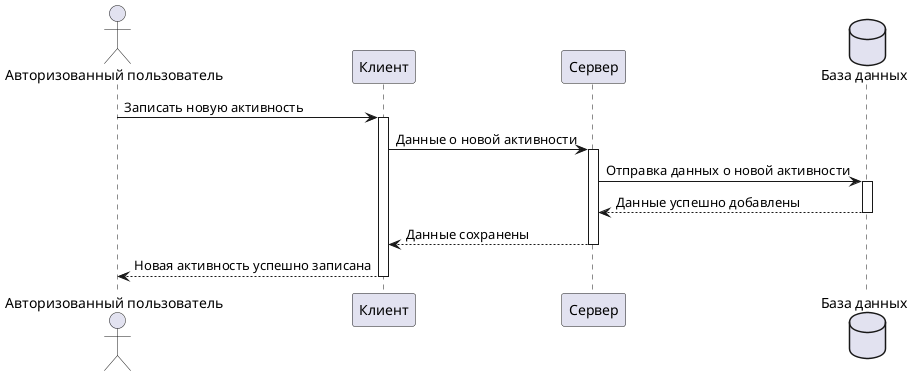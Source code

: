 @startuml
actor "Авторизованный пользователь" as user
participant "Клиент" as client
participant "Сервер" as server
database "База данных" as db

user -> client : Записать новую активность
activate client
client -> server: Данные о новой активности
activate server
server -> db: Отправка данных о новой активности
activate db
db --> server: Данные успешно добавлены
deactivate db
server --> client: Данные сохранены
deactivate server
client --> user: Новая активность успешно записана
deactivate client
@enduml

